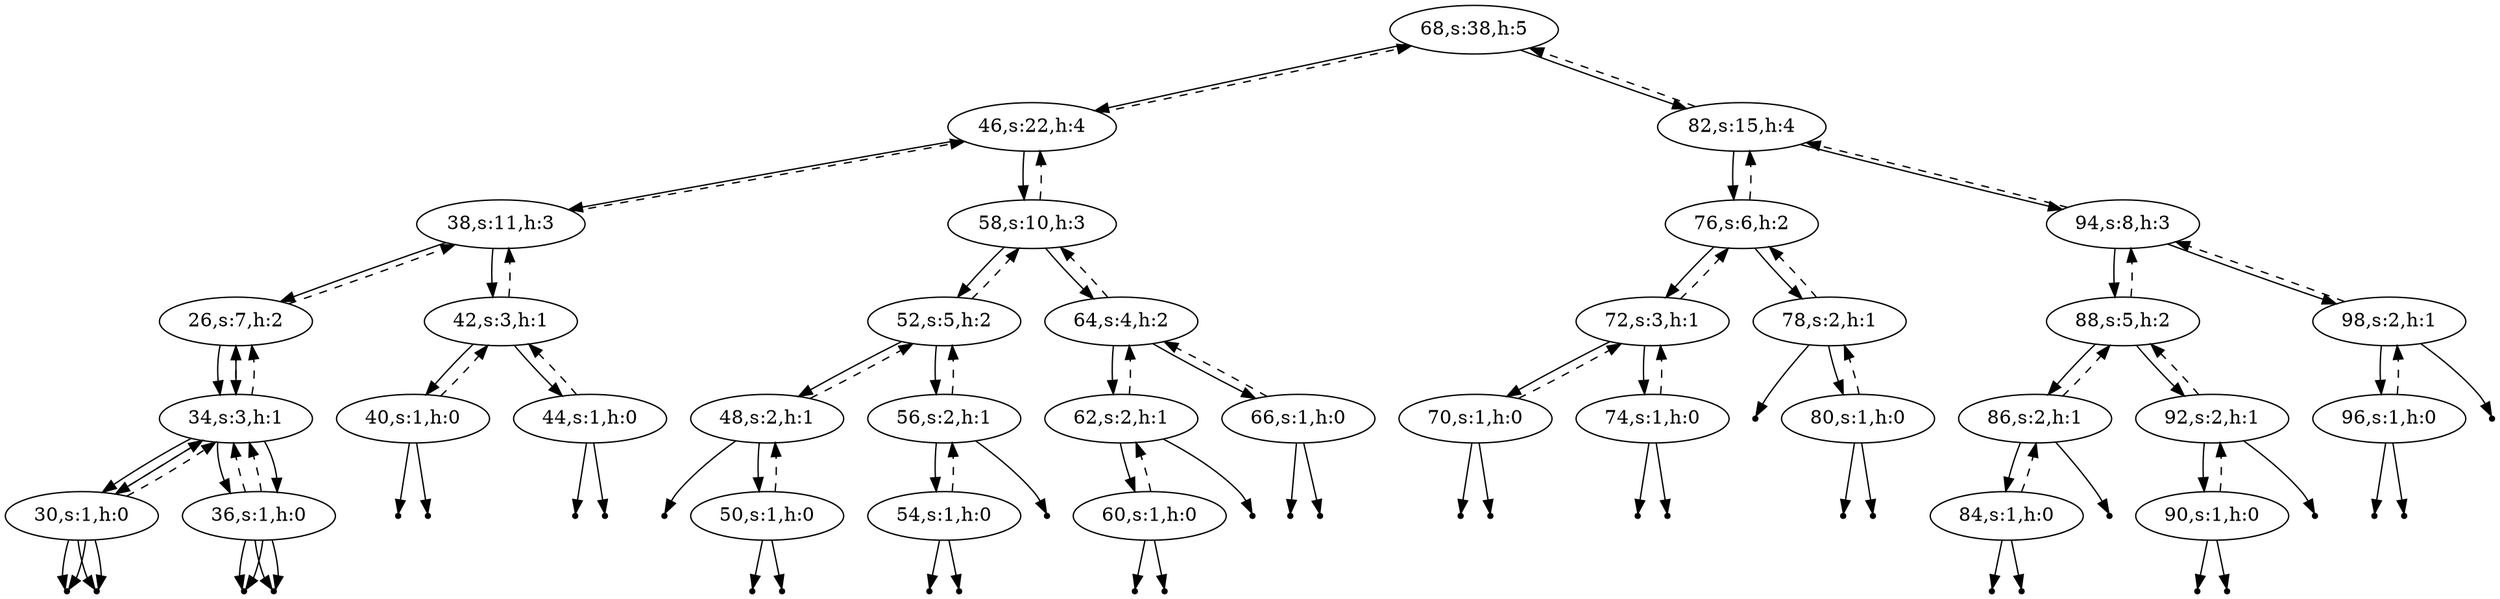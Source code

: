 digraph Blahblah{
{rank = same ; "68"};
nulll30 [shape=point];
30 -> nulll30;
30[label="30,s:1,h:0"];
30 -> 34[style=dashed];
nullr30 [shape=point];
30 -> nullr30;
34 -> 30;
34[label="34,s:3,h:1"];
34 -> 26[style=dashed];
nulll36 [shape=point];
36 -> nulll36;
36[label="36,s:1,h:0"];
36 -> 34[style=dashed];
nullr36 [shape=point];
36 -> nullr36;
34 -> 36;
26 -> 34;
26[label="26,s:7,h:2"];
26 -> 38[style=dashed];
nulll30 [shape=point];
30 -> nulll30;
30[label="30,s:1,h:0"];
30 -> 34[style=dashed];
nullr30 [shape=point];
30 -> nullr30;
34 -> 30;
34[label="34,s:3,h:1"];
34 -> 26[style=dashed];
nulll36 [shape=point];
36 -> nulll36;
36[label="36,s:1,h:0"];
36 -> 34[style=dashed];
nullr36 [shape=point];
36 -> nullr36;
34 -> 36;
26 -> 34;
38 -> 26;
38[label="38,s:11,h:3"];
38 -> 46[style=dashed];
nulll40 [shape=point];
40 -> nulll40;
40[label="40,s:1,h:0"];
40 -> 42[style=dashed];
nullr40 [shape=point];
40 -> nullr40;
42 -> 40;
42[label="42,s:3,h:1"];
42 -> 38[style=dashed];
nulll44 [shape=point];
44 -> nulll44;
44[label="44,s:1,h:0"];
44 -> 42[style=dashed];
nullr44 [shape=point];
44 -> nullr44;
42 -> 44;
38 -> 42;
46 -> 38;
46[label="46,s:22,h:4"];
46 -> 68[style=dashed];
nulll48 [shape=point];
48 -> nulll48;
48[label="48,s:2,h:1"];
48 -> 52[style=dashed];
nulll50 [shape=point];
50 -> nulll50;
50[label="50,s:1,h:0"];
50 -> 48[style=dashed];
nullr50 [shape=point];
50 -> nullr50;
48 -> 50;
52 -> 48;
52[label="52,s:5,h:2"];
52 -> 58[style=dashed];
nulll54 [shape=point];
54 -> nulll54;
54[label="54,s:1,h:0"];
54 -> 56[style=dashed];
nullr54 [shape=point];
54 -> nullr54;
56 -> 54;
56[label="56,s:2,h:1"];
56 -> 52[style=dashed];
nullr56 [shape=point];
56 -> nullr56;
52 -> 56;
58 -> 52;
58[label="58,s:10,h:3"];
58 -> 46[style=dashed];
nulll60 [shape=point];
60 -> nulll60;
60[label="60,s:1,h:0"];
60 -> 62[style=dashed];
nullr60 [shape=point];
60 -> nullr60;
62 -> 60;
62[label="62,s:2,h:1"];
62 -> 64[style=dashed];
nullr62 [shape=point];
62 -> nullr62;
64 -> 62;
64[label="64,s:4,h:2"];
64 -> 58[style=dashed];
nulll66 [shape=point];
66 -> nulll66;
66[label="66,s:1,h:0"];
66 -> 64[style=dashed];
nullr66 [shape=point];
66 -> nullr66;
64 -> 66;
58 -> 64;
46 -> 58;
68 -> 46;
68[label="68,s:38,h:5"];
nulll70 [shape=point];
70 -> nulll70;
70[label="70,s:1,h:0"];
70 -> 72[style=dashed];
nullr70 [shape=point];
70 -> nullr70;
72 -> 70;
72[label="72,s:3,h:1"];
72 -> 76[style=dashed];
nulll74 [shape=point];
74 -> nulll74;
74[label="74,s:1,h:0"];
74 -> 72[style=dashed];
nullr74 [shape=point];
74 -> nullr74;
72 -> 74;
76 -> 72;
76[label="76,s:6,h:2"];
76 -> 82[style=dashed];
nulll78 [shape=point];
78 -> nulll78;
78[label="78,s:2,h:1"];
78 -> 76[style=dashed];
nulll80 [shape=point];
80 -> nulll80;
80[label="80,s:1,h:0"];
80 -> 78[style=dashed];
nullr80 [shape=point];
80 -> nullr80;
78 -> 80;
76 -> 78;
82 -> 76;
82[label="82,s:15,h:4"];
82 -> 68[style=dashed];
nulll84 [shape=point];
84 -> nulll84;
84[label="84,s:1,h:0"];
84 -> 86[style=dashed];
nullr84 [shape=point];
84 -> nullr84;
86 -> 84;
86[label="86,s:2,h:1"];
86 -> 88[style=dashed];
nullr86 [shape=point];
86 -> nullr86;
88 -> 86;
88[label="88,s:5,h:2"];
88 -> 94[style=dashed];
nulll90 [shape=point];
90 -> nulll90;
90[label="90,s:1,h:0"];
90 -> 92[style=dashed];
nullr90 [shape=point];
90 -> nullr90;
92 -> 90;
92[label="92,s:2,h:1"];
92 -> 88[style=dashed];
nullr92 [shape=point];
92 -> nullr92;
88 -> 92;
94 -> 88;
94[label="94,s:8,h:3"];
94 -> 82[style=dashed];
nulll96 [shape=point];
96 -> nulll96;
96[label="96,s:1,h:0"];
96 -> 98[style=dashed];
nullr96 [shape=point];
96 -> nullr96;
98 -> 96;
98[label="98,s:2,h:1"];
98 -> 94[style=dashed];
nullr98 [shape=point];
98 -> nullr98;
94 -> 98;
82 -> 94;
68 -> 82;
}